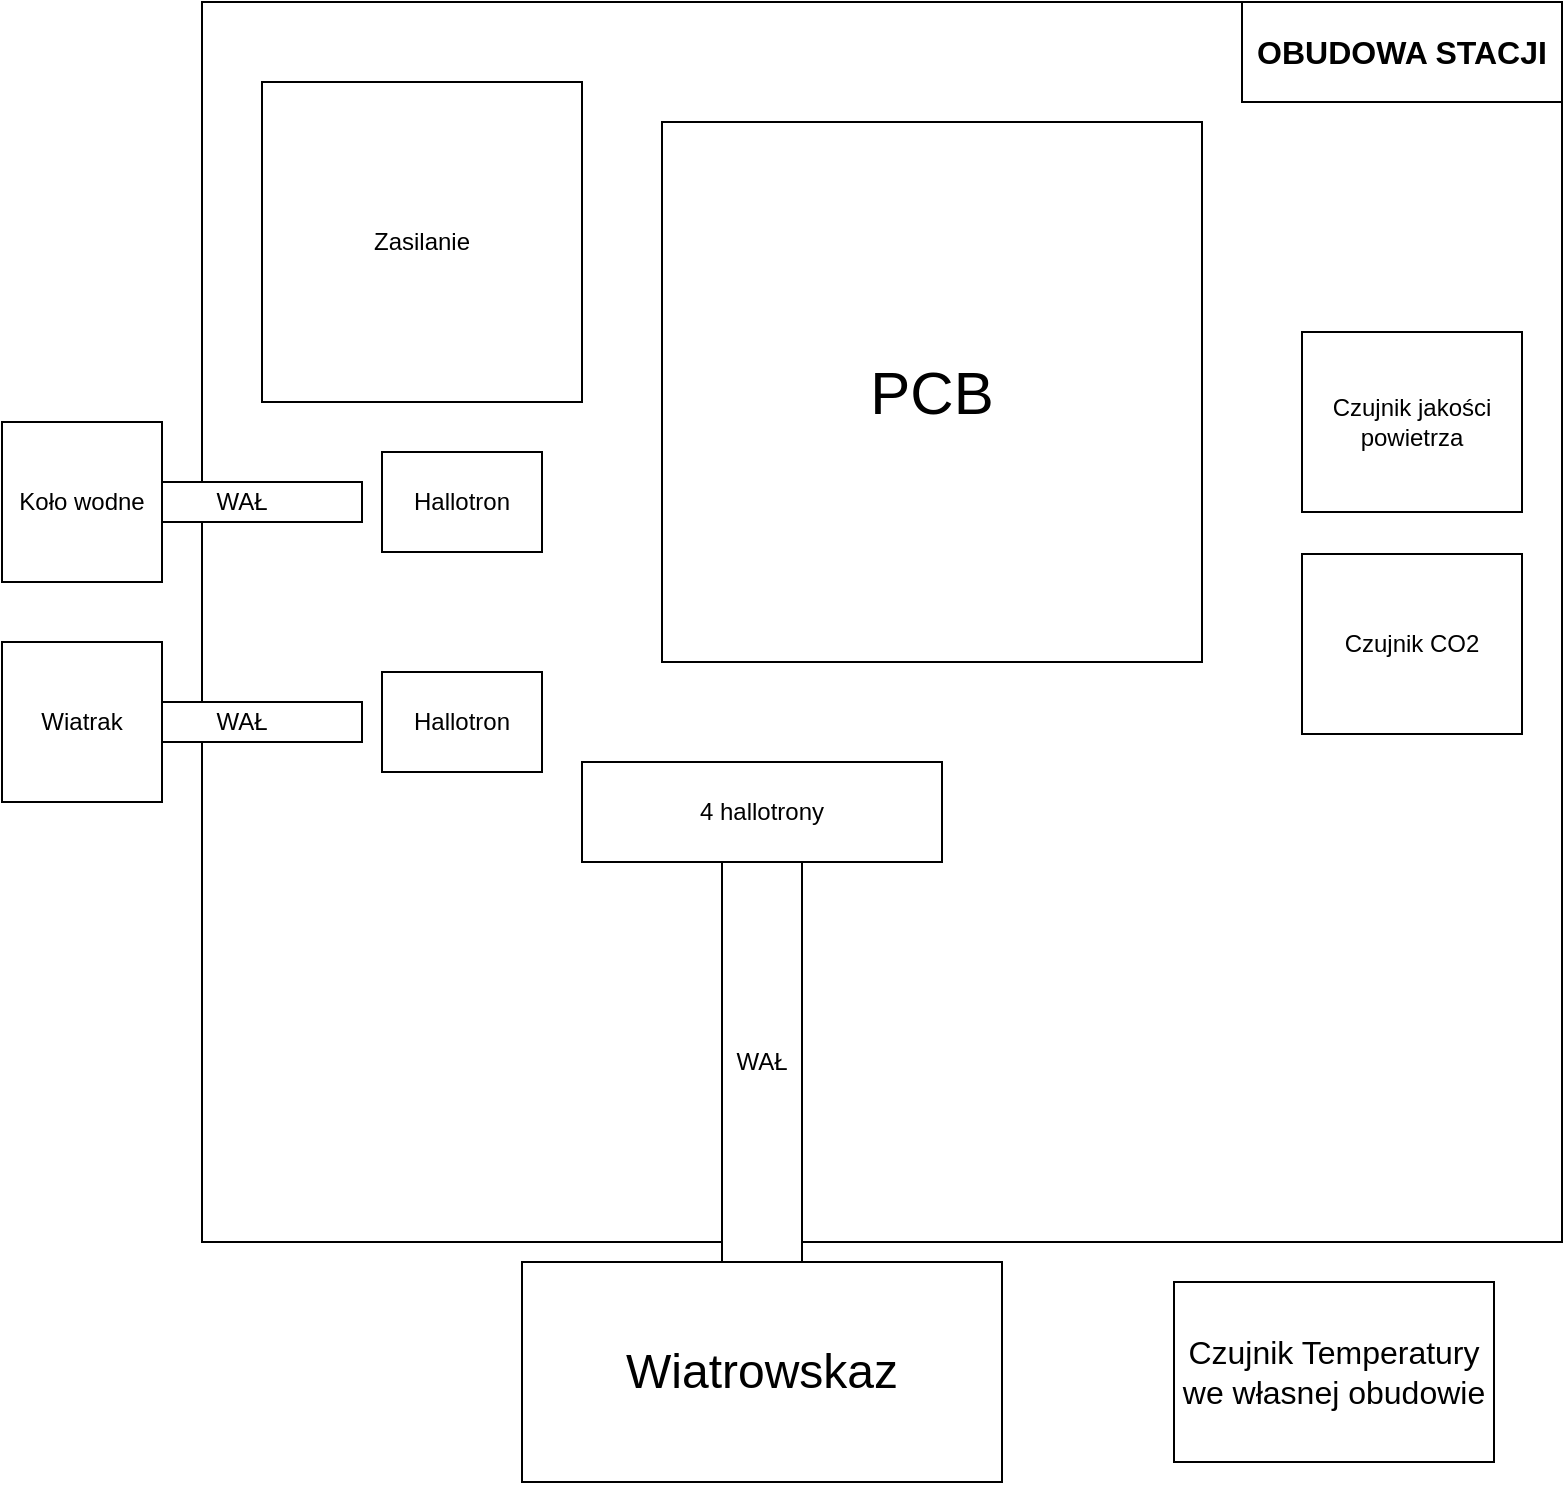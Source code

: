 <mxfile version="26.2.2">
  <diagram name="Page-1" id="Zty4vYiVhjPP58M-7W-9">
    <mxGraphModel dx="1428" dy="760" grid="1" gridSize="10" guides="1" tooltips="1" connect="1" arrows="1" fold="1" page="1" pageScale="1" pageWidth="1100" pageHeight="850" math="0" shadow="0">
      <root>
        <mxCell id="0" />
        <mxCell id="1" parent="0" />
        <mxCell id="bLHWUaT7IZ9Q-8d-Xwtv-34" value="" style="whiteSpace=wrap;html=1;fillColor=none;" vertex="1" parent="1">
          <mxGeometry x="200" y="100" width="680" height="620" as="geometry" />
        </mxCell>
        <mxCell id="bLHWUaT7IZ9Q-8d-Xwtv-26" value="&lt;font style=&quot;font-size: 30px;&quot;&gt;PCB&lt;/font&gt;" style="whiteSpace=wrap;html=1;aspect=fixed;" vertex="1" parent="1">
          <mxGeometry x="430" y="160" width="270" height="270" as="geometry" />
        </mxCell>
        <mxCell id="bLHWUaT7IZ9Q-8d-Xwtv-30" value="&lt;font style=&quot;font-size: 24px;&quot;&gt;Wiatrowskaz&lt;/font&gt;" style="whiteSpace=wrap;html=1;" vertex="1" parent="1">
          <mxGeometry x="360" y="730" width="240" height="110" as="geometry" />
        </mxCell>
        <mxCell id="bLHWUaT7IZ9Q-8d-Xwtv-31" value="Czujnik CO2" style="whiteSpace=wrap;html=1;direction=south;" vertex="1" parent="1">
          <mxGeometry x="750" y="376" width="110" height="90" as="geometry" />
        </mxCell>
        <mxCell id="bLHWUaT7IZ9Q-8d-Xwtv-32" value="Czujnik jakości powietrza" style="whiteSpace=wrap;html=1;direction=south;" vertex="1" parent="1">
          <mxGeometry x="750" y="265" width="110" height="90" as="geometry" />
        </mxCell>
        <mxCell id="bLHWUaT7IZ9Q-8d-Xwtv-33" value="&lt;div&gt;&lt;font style=&quot;font-size: 16px;&quot;&gt;Czujnik Temperatury we własnej obudowie&lt;/font&gt;&lt;/div&gt;" style="whiteSpace=wrap;html=1;direction=south;" vertex="1" parent="1">
          <mxGeometry x="686" y="740" width="160" height="90" as="geometry" />
        </mxCell>
        <mxCell id="bLHWUaT7IZ9Q-8d-Xwtv-35" value="&lt;b&gt;&lt;font style=&quot;font-size: 16px;&quot;&gt;OBUDOWA STACJI&lt;/font&gt;&lt;/b&gt;" style="text;html=1;align=center;verticalAlign=middle;whiteSpace=wrap;rounded=0;strokeColor=default;" vertex="1" parent="1">
          <mxGeometry x="720" y="100" width="160" height="50" as="geometry" />
        </mxCell>
        <mxCell id="bLHWUaT7IZ9Q-8d-Xwtv-38" value="Hallotron" style="whiteSpace=wrap;html=1;direction=south;" vertex="1" parent="1">
          <mxGeometry x="290" y="435" width="80" height="50" as="geometry" />
        </mxCell>
        <mxCell id="bLHWUaT7IZ9Q-8d-Xwtv-39" value="Hallotron" style="whiteSpace=wrap;html=1;direction=south;" vertex="1" parent="1">
          <mxGeometry x="290" y="325" width="80" height="50" as="geometry" />
        </mxCell>
        <mxCell id="bLHWUaT7IZ9Q-8d-Xwtv-42" value="WAŁ" style="rounded=0;whiteSpace=wrap;html=1;" vertex="1" parent="1">
          <mxGeometry x="160" y="340" width="120" height="20" as="geometry" />
        </mxCell>
        <mxCell id="bLHWUaT7IZ9Q-8d-Xwtv-44" value="WAŁ" style="rounded=0;whiteSpace=wrap;html=1;" vertex="1" parent="1">
          <mxGeometry x="160" y="450" width="120" height="20" as="geometry" />
        </mxCell>
        <mxCell id="bLHWUaT7IZ9Q-8d-Xwtv-45" value="Koło wodne" style="whiteSpace=wrap;html=1;aspect=fixed;" vertex="1" parent="1">
          <mxGeometry x="100" y="310" width="80" height="80" as="geometry" />
        </mxCell>
        <mxCell id="bLHWUaT7IZ9Q-8d-Xwtv-46" value="Wiatrak" style="whiteSpace=wrap;html=1;aspect=fixed;" vertex="1" parent="1">
          <mxGeometry x="100" y="420" width="80" height="80" as="geometry" />
        </mxCell>
        <mxCell id="bLHWUaT7IZ9Q-8d-Xwtv-48" value="4 hallotrony" style="whiteSpace=wrap;html=1;direction=south;" vertex="1" parent="1">
          <mxGeometry x="390" y="480" width="180" height="50" as="geometry" />
        </mxCell>
        <mxCell id="bLHWUaT7IZ9Q-8d-Xwtv-49" value="WAŁ" style="rounded=0;whiteSpace=wrap;html=1;direction=south;" vertex="1" parent="1">
          <mxGeometry x="460" y="530" width="40" height="200" as="geometry" />
        </mxCell>
        <mxCell id="bLHWUaT7IZ9Q-8d-Xwtv-51" value="Zasilanie" style="whiteSpace=wrap;html=1;aspect=fixed;" vertex="1" parent="1">
          <mxGeometry x="230" y="140" width="160" height="160" as="geometry" />
        </mxCell>
      </root>
    </mxGraphModel>
  </diagram>
</mxfile>

